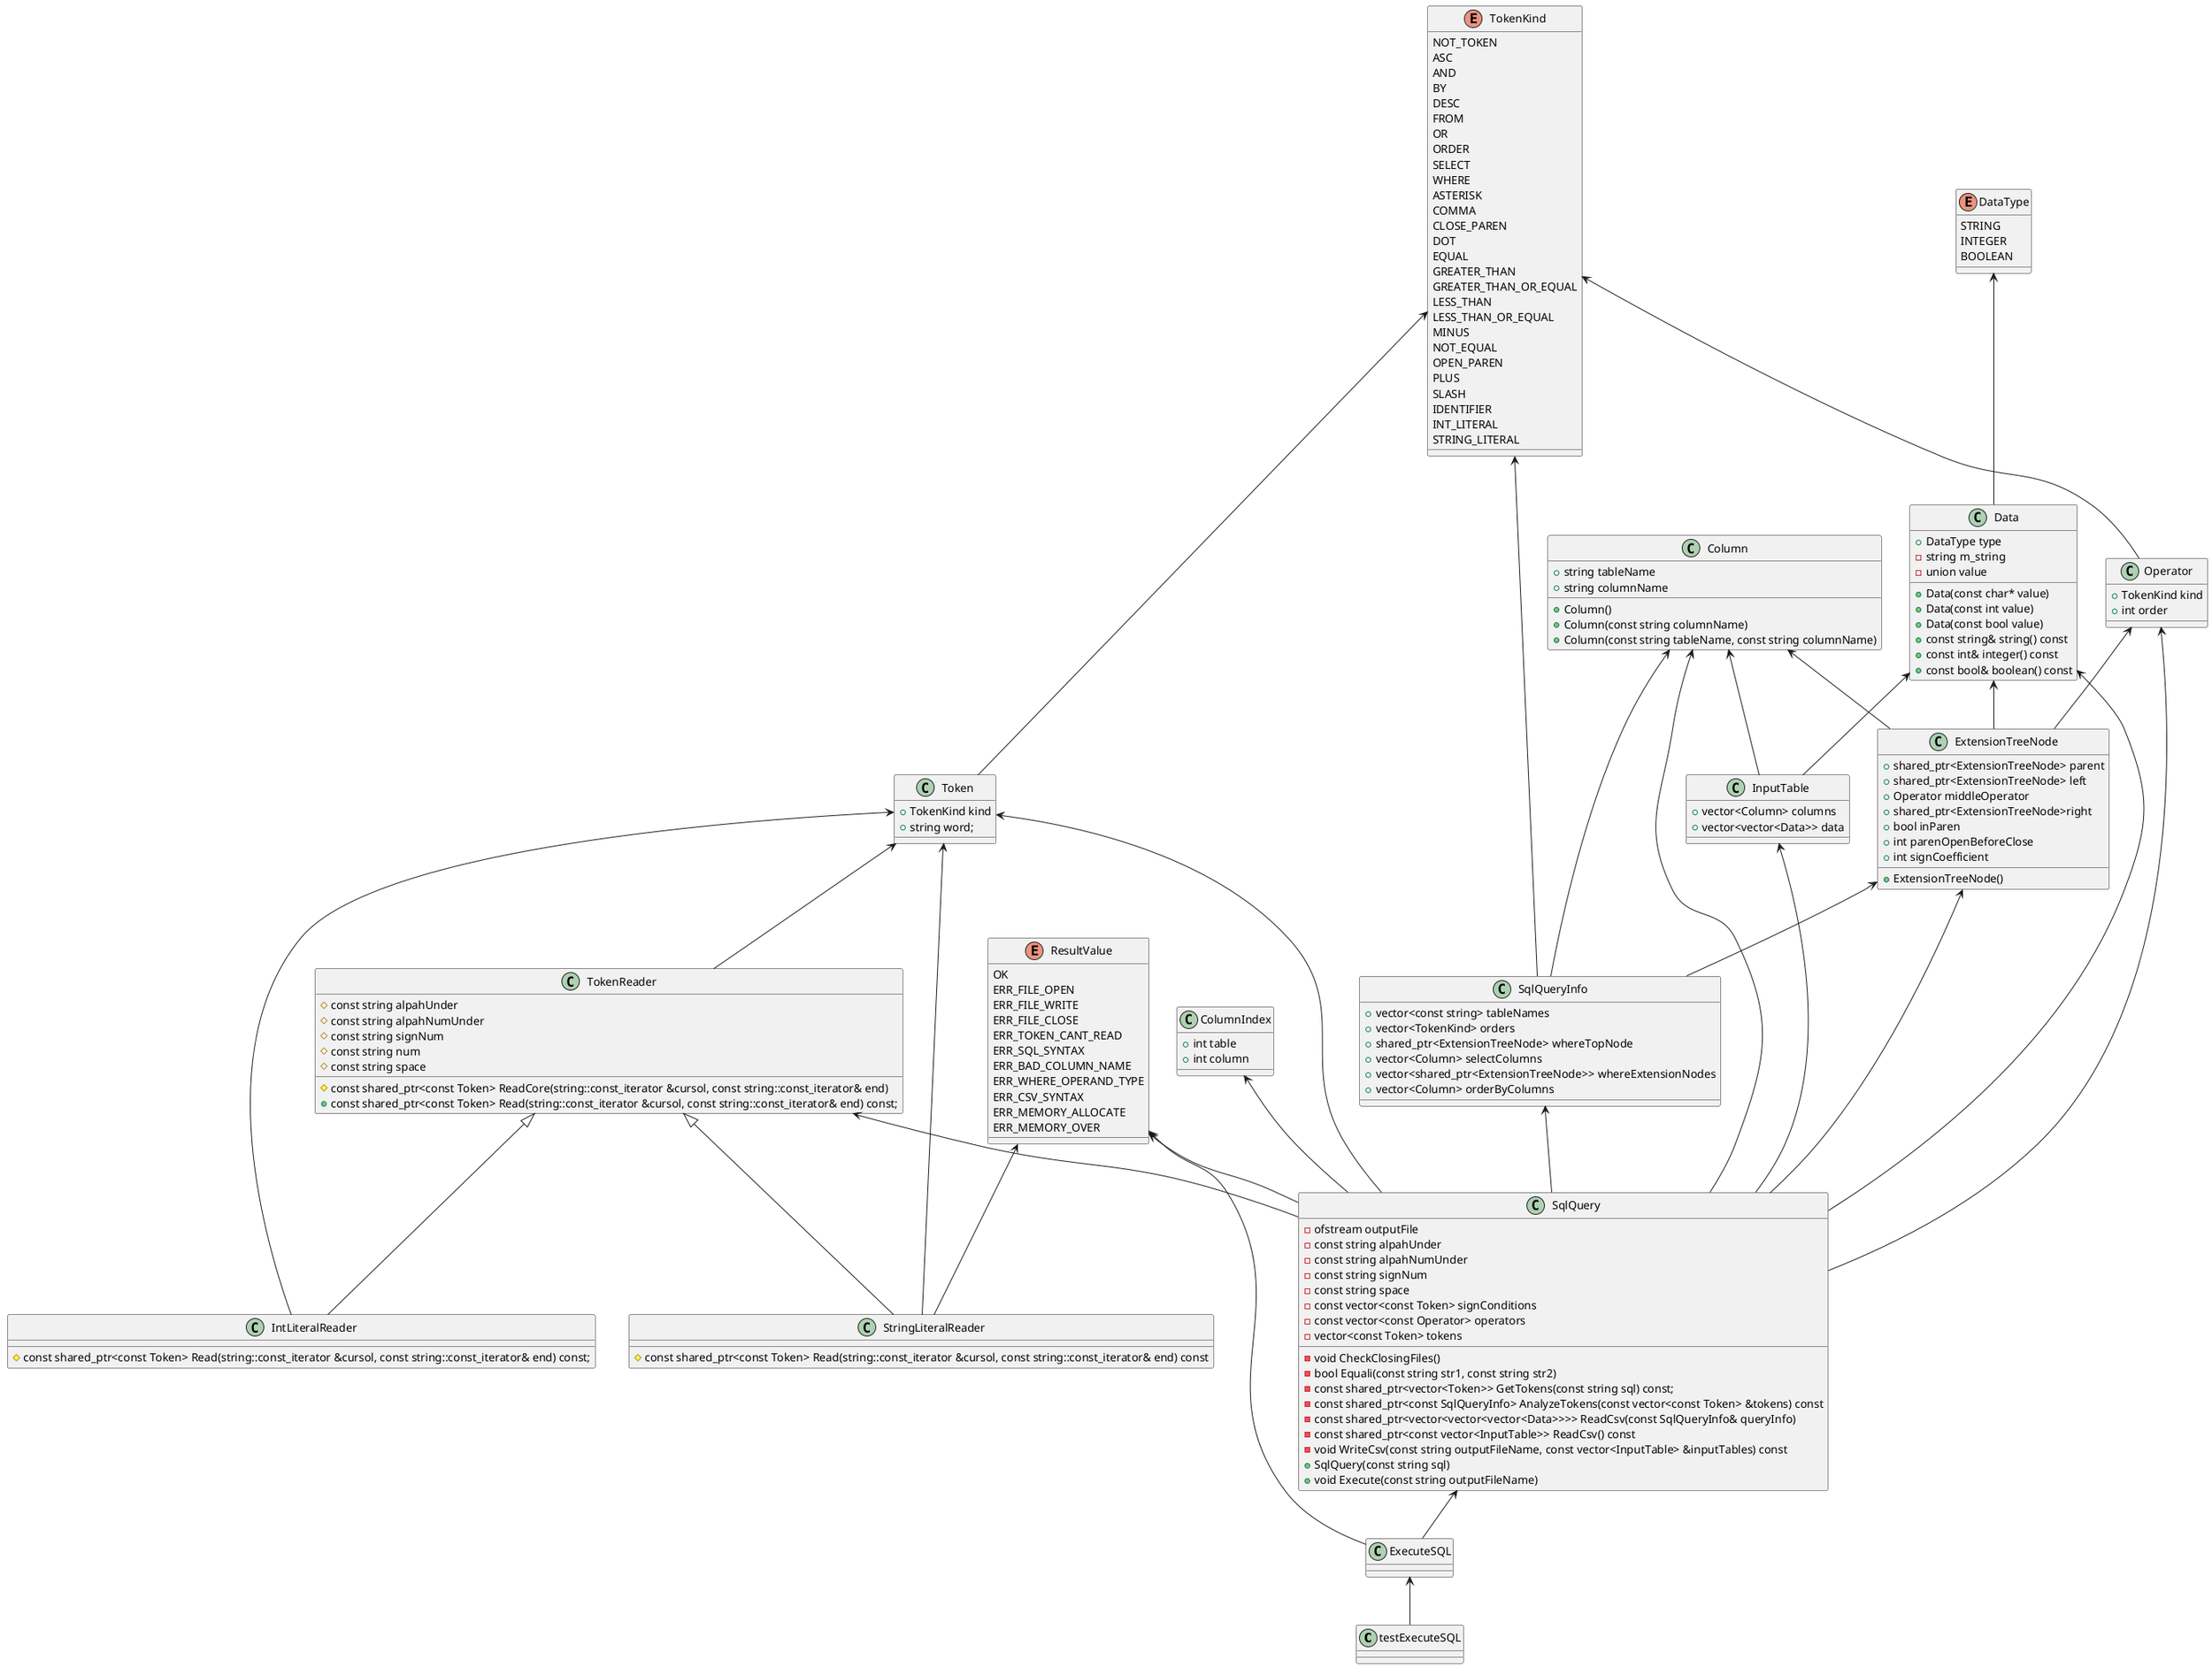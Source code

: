 @startuml

class testExecuteSQL {}
class SqlQueryInfo {
	+vector<const string> tableNames
	+vector<TokenKind> orders
	+shared_ptr<ExtensionTreeNode> whereTopNode
	+vector<Column> selectColumns
	+vector<shared_ptr<ExtensionTreeNode>> whereExtensionNodes
	+vector<Column> orderByColumns
}
class SqlQuery {
	-ofstream outputFile
	-const string alpahUnder
	-const string alpahNumUnder
	-const string signNum
	-const string space
	-const vector<const Token> signConditions
	-const vector<const Operator> operators
	-vector<const Token> tokens
	-void CheckClosingFiles()
	-bool Equali(const string str1, const string str2)
	-const shared_ptr<vector<Token>> GetTokens(const string sql) const;
	-const shared_ptr<const SqlQueryInfo> AnalyzeTokens(const vector<const Token> &tokens) const
	-const shared_ptr<vector<vector<vector<Data>>>> ReadCsv(const SqlQueryInfo& queryInfo)
	-const shared_ptr<const vector<InputTable>> ReadCsv() const
	-void WriteCsv(const string outputFileName, const vector<InputTable> &inputTables) const
	+SqlQuery(const string sql)
	+void Execute(const string outputFileName)
}
class ExecuteSQL {
	
}

class InputTable {
	+vector<Column> columns
	+vector<vector<Data>> data
}

class Data {
    +DataType type
	-string m_string
	-union value
	+Data(const char* value)
	+Data(const int value)
	+Data(const bool value)
	+const string& string() const
	+const int& integer() const
	+const bool& boolean() const
}
class Operator{
    +TokenKind kind
    +int order
}
class Token{
    +TokenKind kind
    +string word;
}
class ExtensionTreeNode{
	+shared_ptr<ExtensionTreeNode> parent
	+shared_ptr<ExtensionTreeNode> left
	+Operator middleOperator
	+shared_ptr<ExtensionTreeNode>right
	+bool inParen
	+int parenOpenBeforeClose
	+int signCoefficient
	+ExtensionTreeNode()
}
class ColumnIndex{
    +int table
    +int column
}
class Column{
    +string tableName
    +string columnName
    +Column()
    +Column(const string columnName)
    +Column(const string tableName, const string columnName)
}
class IntLiteralReader {
	#const shared_ptr<const Token> Read(string::const_iterator &cursol, const string::const_iterator& end) const;
}
class StringLiteralReader {
	#const shared_ptr<const Token> Read(string::const_iterator &cursol, const string::const_iterator& end) const
}
class TokenReader {
    #const string alpahUnder
	#const string alpahNumUnder
	#const string signNum
	#const string num
	#const string space
	#const shared_ptr<const Token> ReadCore(string::const_iterator &cursol, const string::const_iterator& end)
	+const shared_ptr<const Token> Read(string::const_iterator &cursol, const string::const_iterator& end) const;
}

enum DataType{
   	STRING
	INTEGER
	BOOLEAN
}
enum TokenKind{
    NOT_TOKEN
	ASC
	AND
	BY
	DESC
	FROM
	OR
	ORDER
	SELECT
	WHERE
	ASTERISK
	COMMA
	CLOSE_PAREN
	DOT
	EQUAL
	GREATER_THAN
	GREATER_THAN_OR_EQUAL
	LESS_THAN
	LESS_THAN_OR_EQUAL
	MINUS
	NOT_EQUAL
	OPEN_PAREN
	PLUS
	SLASH
	IDENTIFIER
	INT_LITERAL
	STRING_LITERAL
}
enum ResultValue{
    OK
	ERR_FILE_OPEN
	ERR_FILE_WRITE
	ERR_FILE_CLOSE
	ERR_TOKEN_CANT_READ
	ERR_SQL_SYNTAX
	ERR_BAD_COLUMN_NAME
	ERR_WHERE_OPERAND_TYPE
	ERR_CSV_SYNTAX
	ERR_MEMORY_ALLOCATE
	ERR_MEMORY_OVER
}

ExecuteSQL <-- testExecuteSQL
SqlQuery <-- ExecuteSQL
ResultValue <-- ExecuteSQL

Data <-- SqlQuery
Operator <-- SqlQuery
Token <-- SqlQuery
ExtensionTreeNode <-- SqlQuery
ColumnIndex <-- SqlQuery
Column <-- SqlQuery
ResultValue <-- SqlQuery
SqlQueryInfo <-- SqlQuery
InputTable <-- SqlQuery
'IntLiteralReader <-- SqlQuery
'StringLiteralReader <-- SqlQuery
TokenReader <-- SqlQuery

Token <-- IntLiteralReader
Token <-- StringLiteralReader
Token <-- TokenReader
ResultValue <-- StringLiteralReader

TokenReader <|-- IntLiteralReader
TokenReader <|-- StringLiteralReader

Column <-- InputTable
Data <-- InputTable

Column <-- SqlQueryInfo
TokenKind <-- SqlQueryInfo
ExtensionTreeNode <-- SqlQueryInfo

DataType <-- Data
TokenKind <-- Token
TokenKind <-- Operator
Operator <-- ExtensionTreeNode
Column <-- ExtensionTreeNode
Data <-- ExtensionTreeNode
@enduml